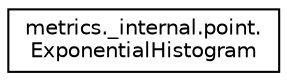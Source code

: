 digraph "Graphical Class Hierarchy"
{
 // LATEX_PDF_SIZE
  edge [fontname="Helvetica",fontsize="10",labelfontname="Helvetica",labelfontsize="10"];
  node [fontname="Helvetica",fontsize="10",shape=record];
  rankdir="LR";
  Node0 [label="metrics._internal.point.\lExponentialHistogram",height=0.2,width=0.4,color="black", fillcolor="white", style="filled",URL="$classmetrics_1_1__internal_1_1point_1_1ExponentialHistogram.html",tooltip=" "];
}
